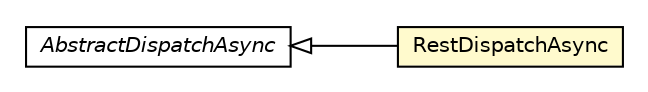 #!/usr/local/bin/dot
#
# Class diagram 
# Generated by UMLGraph version R5_6-24-gf6e263 (http://www.umlgraph.org/)
#

digraph G {
	edge [fontname="Helvetica",fontsize=10,labelfontname="Helvetica",labelfontsize=10];
	node [fontname="Helvetica",fontsize=10,shape=plaintext];
	nodesep=0.25;
	ranksep=0.5;
	rankdir=LR;
	// com.gwtplatform.dispatch.client.AbstractDispatchAsync
	c339707 [label=<<table title="com.gwtplatform.dispatch.client.AbstractDispatchAsync" border="0" cellborder="1" cellspacing="0" cellpadding="2" port="p" href="../AbstractDispatchAsync.html">
		<tr><td><table border="0" cellspacing="0" cellpadding="1">
<tr><td align="center" balign="center"><font face="Helvetica-Oblique"> AbstractDispatchAsync </font></td></tr>
		</table></td></tr>
		</table>>, URL="../AbstractDispatchAsync.html", fontname="Helvetica", fontcolor="black", fontsize=10.0];
	// com.gwtplatform.dispatch.client.rest.RestDispatchAsync
	c339964 [label=<<table title="com.gwtplatform.dispatch.client.rest.RestDispatchAsync" border="0" cellborder="1" cellspacing="0" cellpadding="2" port="p" bgcolor="lemonChiffon" href="./RestDispatchAsync.html">
		<tr><td><table border="0" cellspacing="0" cellpadding="1">
<tr><td align="center" balign="center"> RestDispatchAsync </td></tr>
		</table></td></tr>
		</table>>, URL="./RestDispatchAsync.html", fontname="Helvetica", fontcolor="black", fontsize=10.0];
	//com.gwtplatform.dispatch.client.rest.RestDispatchAsync extends com.gwtplatform.dispatch.client.AbstractDispatchAsync
	c339707:p -> c339964:p [dir=back,arrowtail=empty];
}

